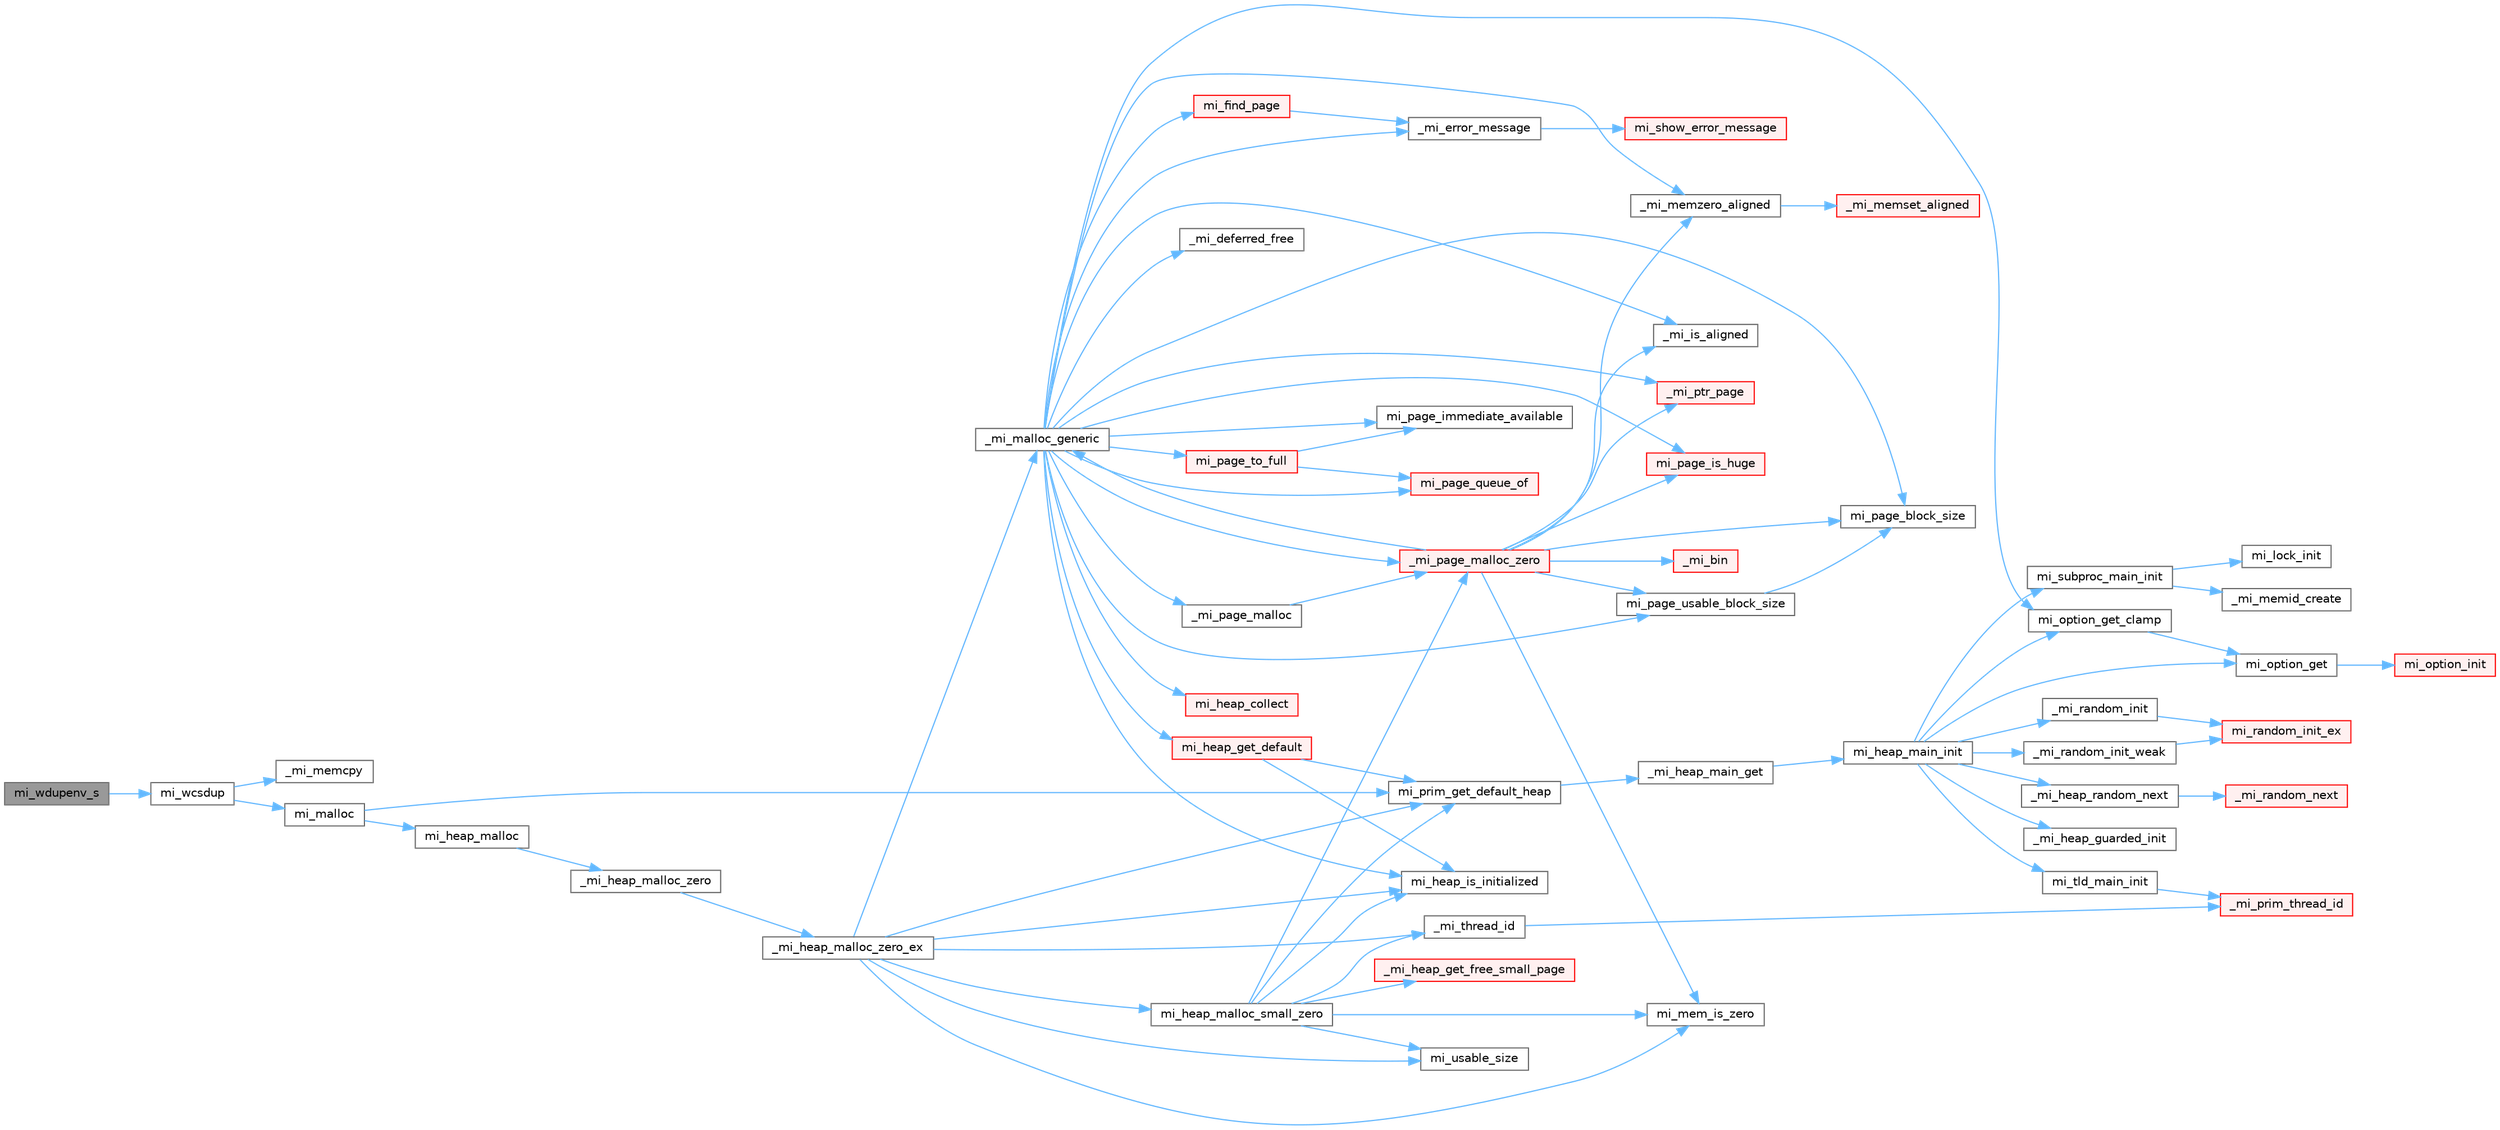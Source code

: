 digraph "mi_wdupenv_s"
{
 // LATEX_PDF_SIZE
  bgcolor="transparent";
  edge [fontname=Helvetica,fontsize=10,labelfontname=Helvetica,labelfontsize=10];
  node [fontname=Helvetica,fontsize=10,shape=box,height=0.2,width=0.4];
  rankdir="LR";
  Node1 [id="Node000001",label="mi_wdupenv_s",height=0.2,width=0.4,color="gray40", fillcolor="grey60", style="filled", fontcolor="black",tooltip=" "];
  Node1 -> Node2 [id="edge1_Node000001_Node000002",color="steelblue1",style="solid",tooltip=" "];
  Node2 [id="Node000002",label="mi_wcsdup",height=0.2,width=0.4,color="grey40", fillcolor="white", style="filled",URL="$group__posix.html#gaa9fd7f25c9ac3a20e89b33bd6e383fcf",tooltip=" "];
  Node2 -> Node3 [id="edge2_Node000002_Node000003",color="steelblue1",style="solid",tooltip=" "];
  Node3 [id="Node000003",label="_mi_memcpy",height=0.2,width=0.4,color="grey40", fillcolor="white", style="filled",URL="$_e_a_s_t_l_2packages_2mimalloc_2include_2mimalloc_2internal_8h.html#aced8405f24c39af46117066bb1633924",tooltip=" "];
  Node2 -> Node4 [id="edge3_Node000002_Node000004",color="steelblue1",style="solid",tooltip=" "];
  Node4 [id="Node000004",label="mi_malloc",height=0.2,width=0.4,color="grey40", fillcolor="white", style="filled",URL="$group__malloc.html#gae1dd97b542420c87ae085e822b1229e8",tooltip=" "];
  Node4 -> Node5 [id="edge4_Node000004_Node000005",color="steelblue1",style="solid",tooltip=" "];
  Node5 [id="Node000005",label="mi_heap_malloc",height=0.2,width=0.4,color="grey40", fillcolor="white", style="filled",URL="$group__heap.html#gab374e206c7034e0d899fb934e4f4a863",tooltip=" "];
  Node5 -> Node6 [id="edge5_Node000005_Node000006",color="steelblue1",style="solid",tooltip=" "];
  Node6 [id="Node000006",label="_mi_heap_malloc_zero",height=0.2,width=0.4,color="grey40", fillcolor="white", style="filled",URL="$alloc_8c.html#a4f6dd9bc8d4e47e98566ee77883d703e",tooltip=" "];
  Node6 -> Node7 [id="edge6_Node000006_Node000007",color="steelblue1",style="solid",tooltip=" "];
  Node7 [id="Node000007",label="_mi_heap_malloc_zero_ex",height=0.2,width=0.4,color="grey40", fillcolor="white", style="filled",URL="$alloc_8c.html#a834d11c48c89145e6844b786afa5b7f1",tooltip=" "];
  Node7 -> Node8 [id="edge7_Node000007_Node000008",color="steelblue1",style="solid",tooltip=" "];
  Node8 [id="Node000008",label="_mi_malloc_generic",height=0.2,width=0.4,color="grey40", fillcolor="white", style="filled",URL="$page_8c.html#adcb79462f17b2e37218412f941269aa7",tooltip=" "];
  Node8 -> Node9 [id="edge8_Node000008_Node000009",color="steelblue1",style="solid",tooltip=" "];
  Node9 [id="Node000009",label="_mi_deferred_free",height=0.2,width=0.4,color="grey40", fillcolor="white", style="filled",URL="$_e_a_s_t_l_2packages_2mimalloc_2include_2mimalloc_2internal_8h.html#aede81c520000cbb08ad669e096c94d51",tooltip=" "];
  Node8 -> Node10 [id="edge9_Node000008_Node000010",color="steelblue1",style="solid",tooltip=" "];
  Node10 [id="Node000010",label="_mi_error_message",height=0.2,width=0.4,color="grey40", fillcolor="white", style="filled",URL="$options_8c.html#a2bebc073bcaac71658e57bb260c2e426",tooltip=" "];
  Node10 -> Node11 [id="edge10_Node000010_Node000011",color="steelblue1",style="solid",tooltip=" "];
  Node11 [id="Node000011",label="mi_show_error_message",height=0.2,width=0.4,color="red", fillcolor="#FFF0F0", style="filled",URL="$options_8c.html#a025f32c63014753e87fd7a579d2bb8aa",tooltip=" "];
  Node8 -> Node47 [id="edge11_Node000008_Node000047",color="steelblue1",style="solid",tooltip=" "];
  Node47 [id="Node000047",label="_mi_is_aligned",height=0.2,width=0.4,color="grey40", fillcolor="white", style="filled",URL="$_e_a_s_t_l_2packages_2mimalloc_2include_2mimalloc_2internal_8h.html#ad446ae4d82cbdbd78dfbe46fa2330555",tooltip=" "];
  Node8 -> Node48 [id="edge12_Node000008_Node000048",color="steelblue1",style="solid",tooltip=" "];
  Node48 [id="Node000048",label="_mi_memzero_aligned",height=0.2,width=0.4,color="grey40", fillcolor="white", style="filled",URL="$_e_a_s_t_l_2packages_2mimalloc_2include_2mimalloc_2internal_8h.html#aa1d3beee9d492fc175ac2584e50fd8ea",tooltip=" "];
  Node48 -> Node49 [id="edge13_Node000048_Node000049",color="steelblue1",style="solid",tooltip=" "];
  Node49 [id="Node000049",label="_mi_memset_aligned",height=0.2,width=0.4,color="red", fillcolor="#FFF0F0", style="filled",URL="$_e_a_s_t_l_2packages_2mimalloc_2include_2mimalloc_2internal_8h.html#a770dbf90c89e7e7761f2f99c0fc28115",tooltip=" "];
  Node8 -> Node51 [id="edge14_Node000008_Node000051",color="steelblue1",style="solid",tooltip=" "];
  Node51 [id="Node000051",label="_mi_page_malloc",height=0.2,width=0.4,color="grey40", fillcolor="white", style="filled",URL="$alloc_8c.html#a97c32575c2b27f4dc75af2429c45819d",tooltip=" "];
  Node51 -> Node52 [id="edge15_Node000051_Node000052",color="steelblue1",style="solid",tooltip=" "];
  Node52 [id="Node000052",label="_mi_page_malloc_zero",height=0.2,width=0.4,color="red", fillcolor="#FFF0F0", style="filled",URL="$alloc_8c.html#afd278f60e743bee5d9df559422f3455b",tooltip=" "];
  Node52 -> Node53 [id="edge16_Node000052_Node000053",color="steelblue1",style="solid",tooltip=" "];
  Node53 [id="Node000053",label="_mi_bin",height=0.2,width=0.4,color="red", fillcolor="#FFF0F0", style="filled",URL="$page-queue_8c.html#a0d92abe27db4a21968468b2fe73473d6",tooltip=" "];
  Node52 -> Node47 [id="edge17_Node000052_Node000047",color="steelblue1",style="solid",tooltip=" "];
  Node52 -> Node8 [id="edge18_Node000052_Node000008",color="steelblue1",style="solid",tooltip=" "];
  Node52 -> Node48 [id="edge19_Node000052_Node000048",color="steelblue1",style="solid",tooltip=" "];
  Node52 -> Node59 [id="edge20_Node000052_Node000059",color="steelblue1",style="solid",tooltip=" "];
  Node59 [id="Node000059",label="_mi_ptr_page",height=0.2,width=0.4,color="red", fillcolor="#FFF0F0", style="filled",URL="$_e_a_s_t_l_2packages_2mimalloc_2include_2mimalloc_2internal_8h.html#acd84a462a2045538d19ecc56e6cc29f6",tooltip=" "];
  Node52 -> Node76 [id="edge21_Node000052_Node000076",color="steelblue1",style="solid",tooltip=" "];
  Node76 [id="Node000076",label="mi_mem_is_zero",height=0.2,width=0.4,color="grey40", fillcolor="white", style="filled",URL="$_e_a_s_t_l_2packages_2mimalloc_2include_2mimalloc_2internal_8h.html#a8391ae55dd6885bd38593f740fd349a4",tooltip=" "];
  Node52 -> Node74 [id="edge22_Node000052_Node000074",color="steelblue1",style="solid",tooltip=" "];
  Node74 [id="Node000074",label="mi_page_block_size",height=0.2,width=0.4,color="grey40", fillcolor="white", style="filled",URL="$_e_a_s_t_l_2packages_2mimalloc_2include_2mimalloc_2internal_8h.html#a6134893990c1f09da2b40092ceecc780",tooltip=" "];
  Node52 -> Node77 [id="edge23_Node000052_Node000077",color="steelblue1",style="solid",tooltip=" "];
  Node77 [id="Node000077",label="mi_page_is_huge",height=0.2,width=0.4,color="red", fillcolor="#FFF0F0", style="filled",URL="$_e_a_s_t_l_2packages_2mimalloc_2include_2mimalloc_2internal_8h.html#aebe1b18846bd3fc16de5b52cd2250bec",tooltip=" "];
  Node52 -> Node80 [id="edge24_Node000052_Node000080",color="steelblue1",style="solid",tooltip=" "];
  Node80 [id="Node000080",label="mi_page_usable_block_size",height=0.2,width=0.4,color="grey40", fillcolor="white", style="filled",URL="$_e_a_s_t_l_2packages_2mimalloc_2include_2mimalloc_2internal_8h.html#a432abca03d059a7d40d8d39617afc8f7",tooltip=" "];
  Node80 -> Node74 [id="edge25_Node000080_Node000074",color="steelblue1",style="solid",tooltip=" "];
  Node8 -> Node52 [id="edge26_Node000008_Node000052",color="steelblue1",style="solid",tooltip=" "];
  Node8 -> Node59 [id="edge27_Node000008_Node000059",color="steelblue1",style="solid",tooltip=" "];
  Node8 -> Node84 [id="edge28_Node000008_Node000084",color="steelblue1",style="solid",tooltip=" "];
  Node84 [id="Node000084",label="mi_find_page",height=0.2,width=0.4,color="red", fillcolor="#FFF0F0", style="filled",URL="$page_8c.html#aeaa06e36da1cb82dbf0f99e7742ecff8",tooltip=" "];
  Node84 -> Node10 [id="edge29_Node000084_Node000010",color="steelblue1",style="solid",tooltip=" "];
  Node8 -> Node396 [id="edge30_Node000008_Node000396",color="steelblue1",style="solid",tooltip=" "];
  Node396 [id="Node000396",label="mi_heap_collect",height=0.2,width=0.4,color="red", fillcolor="#FFF0F0", style="filled",URL="$group__heap.html#ga7922f7495cde30b1984d0e6072419298",tooltip="Release outstanding resources in a specific heap."];
  Node8 -> Node408 [id="edge31_Node000008_Node000408",color="steelblue1",style="solid",tooltip=" "];
  Node408 [id="Node000408",label="mi_heap_get_default",height=0.2,width=0.4,color="red", fillcolor="#FFF0F0", style="filled",URL="$group__heap.html#ga14c667a6e2c5d28762d8cb7d4e057909",tooltip=" "];
  Node408 -> Node398 [id="edge32_Node000408_Node000398",color="steelblue1",style="solid",tooltip=" "];
  Node398 [id="Node000398",label="mi_heap_is_initialized",height=0.2,width=0.4,color="grey40", fillcolor="white", style="filled",URL="$_e_a_s_t_l_2packages_2mimalloc_2include_2mimalloc_2internal_8h.html#a320c7d8a15c57974d3b105558a2a55e6",tooltip=" "];
  Node408 -> Node311 [id="edge33_Node000408_Node000311",color="steelblue1",style="solid",tooltip=" "];
  Node311 [id="Node000311",label="mi_prim_get_default_heap",height=0.2,width=0.4,color="grey40", fillcolor="white", style="filled",URL="$prim_8h.html#a986e62564728229db3ccecbd6e97fd98",tooltip=" "];
  Node311 -> Node312 [id="edge34_Node000311_Node000312",color="steelblue1",style="solid",tooltip=" "];
  Node312 [id="Node000312",label="_mi_heap_main_get",height=0.2,width=0.4,color="grey40", fillcolor="white", style="filled",URL="$_e_a_s_t_l_2packages_2mimalloc_2src_2init_8c.html#a1feeb4148fb048caf23361152895a55c",tooltip=" "];
  Node312 -> Node313 [id="edge35_Node000312_Node000313",color="steelblue1",style="solid",tooltip=" "];
  Node313 [id="Node000313",label="mi_heap_main_init",height=0.2,width=0.4,color="grey40", fillcolor="white", style="filled",URL="$_e_a_s_t_l_2packages_2mimalloc_2src_2init_8c.html#a5d8b12ae7942ecf3eb4e8ffd313a263a",tooltip=" "];
  Node313 -> Node314 [id="edge36_Node000313_Node000314",color="steelblue1",style="solid",tooltip=" "];
  Node314 [id="Node000314",label="_mi_heap_guarded_init",height=0.2,width=0.4,color="grey40", fillcolor="white", style="filled",URL="$_e_a_s_t_l_2packages_2mimalloc_2src_2init_8c.html#a70e3672a1e08dcb5e7e311d403693394",tooltip=" "];
  Node313 -> Node86 [id="edge37_Node000313_Node000086",color="steelblue1",style="solid",tooltip=" "];
  Node86 [id="Node000086",label="_mi_heap_random_next",height=0.2,width=0.4,color="grey40", fillcolor="white", style="filled",URL="$heap_8c.html#a68ddb5f2c595ea9d4e8d450342b4713c",tooltip=" "];
  Node86 -> Node87 [id="edge38_Node000086_Node000087",color="steelblue1",style="solid",tooltip=" "];
  Node87 [id="Node000087",label="_mi_random_next",height=0.2,width=0.4,color="red", fillcolor="#FFF0F0", style="filled",URL="$random_8c.html#ae7c0ab020aad85edd43240680cc4f76e",tooltip=" "];
  Node313 -> Node315 [id="edge39_Node000313_Node000315",color="steelblue1",style="solid",tooltip=" "];
  Node315 [id="Node000315",label="_mi_random_init",height=0.2,width=0.4,color="grey40", fillcolor="white", style="filled",URL="$random_8c.html#aca9dc8a900f1b727e326063778b2eee1",tooltip=" "];
  Node315 -> Node316 [id="edge40_Node000315_Node000316",color="steelblue1",style="solid",tooltip=" "];
  Node316 [id="Node000316",label="mi_random_init_ex",height=0.2,width=0.4,color="red", fillcolor="#FFF0F0", style="filled",URL="$random_8c.html#ab23662b29a587205a8f597fa5a2e1de6",tooltip=" "];
  Node313 -> Node324 [id="edge41_Node000313_Node000324",color="steelblue1",style="solid",tooltip=" "];
  Node324 [id="Node000324",label="_mi_random_init_weak",height=0.2,width=0.4,color="grey40", fillcolor="white", style="filled",URL="$random_8c.html#a6bfdbdbf180aa56ff5697e0f2e3ca49a",tooltip=" "];
  Node324 -> Node316 [id="edge42_Node000324_Node000316",color="steelblue1",style="solid",tooltip=" "];
  Node313 -> Node13 [id="edge43_Node000313_Node000013",color="steelblue1",style="solid",tooltip=" "];
  Node13 [id="Node000013",label="mi_option_get",height=0.2,width=0.4,color="grey40", fillcolor="white", style="filled",URL="$group__options.html#ga7e8af195cc81d3fa64ccf2662caa565a",tooltip=" "];
  Node13 -> Node14 [id="edge44_Node000013_Node000014",color="steelblue1",style="solid",tooltip=" "];
  Node14 [id="Node000014",label="mi_option_init",height=0.2,width=0.4,color="red", fillcolor="#FFF0F0", style="filled",URL="$options_8c.html#a61970c5b942f29a5dea8a39742421cfe",tooltip=" "];
  Node313 -> Node249 [id="edge45_Node000313_Node000249",color="steelblue1",style="solid",tooltip=" "];
  Node249 [id="Node000249",label="mi_option_get_clamp",height=0.2,width=0.4,color="grey40", fillcolor="white", style="filled",URL="$group__options.html#ga96ad9c406338bd314cfe878cfc9bf723",tooltip=" "];
  Node249 -> Node13 [id="edge46_Node000249_Node000013",color="steelblue1",style="solid",tooltip=" "];
  Node313 -> Node325 [id="edge47_Node000313_Node000325",color="steelblue1",style="solid",tooltip=" "];
  Node325 [id="Node000325",label="mi_subproc_main_init",height=0.2,width=0.4,color="grey40", fillcolor="white", style="filled",URL="$_e_a_s_t_l_2packages_2mimalloc_2src_2init_8c.html#a51b6f4fa5d8cbde3881bf41e2a9d7a73",tooltip=" "];
  Node325 -> Node230 [id="edge48_Node000325_Node000230",color="steelblue1",style="solid",tooltip=" "];
  Node230 [id="Node000230",label="_mi_memid_create",height=0.2,width=0.4,color="grey40", fillcolor="white", style="filled",URL="$_e_a_s_t_l_2packages_2mimalloc_2include_2mimalloc_2internal_8h.html#a666352100ead3b22c4cd8ac803b1b1f8",tooltip=" "];
  Node325 -> Node326 [id="edge49_Node000325_Node000326",color="steelblue1",style="solid",tooltip=" "];
  Node326 [id="Node000326",label="mi_lock_init",height=0.2,width=0.4,color="grey40", fillcolor="white", style="filled",URL="$_e_a_s_t_l_2packages_2mimalloc_2include_2mimalloc_2atomic_8h.html#a0aad6b1ce67a3a8f2c712d86cadc125e",tooltip=" "];
  Node313 -> Node327 [id="edge50_Node000313_Node000327",color="steelblue1",style="solid",tooltip=" "];
  Node327 [id="Node000327",label="mi_tld_main_init",height=0.2,width=0.4,color="grey40", fillcolor="white", style="filled",URL="$_e_a_s_t_l_2packages_2mimalloc_2src_2init_8c.html#a5b314759773d0dc745240cdf90e7f1b0",tooltip=" "];
  Node327 -> Node29 [id="edge51_Node000327_Node000029",color="steelblue1",style="solid",tooltip=" "];
  Node29 [id="Node000029",label="_mi_prim_thread_id",height=0.2,width=0.4,color="red", fillcolor="#FFF0F0", style="filled",URL="$prim_8h.html#a3875c92cbb791d0a7c69bc1fd2df6804",tooltip=" "];
  Node8 -> Node398 [id="edge52_Node000008_Node000398",color="steelblue1",style="solid",tooltip=" "];
  Node8 -> Node249 [id="edge53_Node000008_Node000249",color="steelblue1",style="solid",tooltip=" "];
  Node8 -> Node74 [id="edge54_Node000008_Node000074",color="steelblue1",style="solid",tooltip=" "];
  Node8 -> Node111 [id="edge55_Node000008_Node000111",color="steelblue1",style="solid",tooltip=" "];
  Node111 [id="Node000111",label="mi_page_immediate_available",height=0.2,width=0.4,color="grey40", fillcolor="white", style="filled",URL="$_e_a_s_t_l_2packages_2mimalloc_2include_2mimalloc_2internal_8h.html#a87596f606325115ec4f43046dfd3d64a",tooltip=" "];
  Node8 -> Node77 [id="edge56_Node000008_Node000077",color="steelblue1",style="solid",tooltip=" "];
  Node8 -> Node270 [id="edge57_Node000008_Node000270",color="steelblue1",style="solid",tooltip=" "];
  Node270 [id="Node000270",label="mi_page_queue_of",height=0.2,width=0.4,color="red", fillcolor="#FFF0F0", style="filled",URL="$page-queue_8c.html#a59942bb22e34833289b85a5c70d81f97",tooltip=" "];
  Node8 -> Node388 [id="edge58_Node000008_Node000388",color="steelblue1",style="solid",tooltip=" "];
  Node388 [id="Node000388",label="mi_page_to_full",height=0.2,width=0.4,color="red", fillcolor="#FFF0F0", style="filled",URL="$page_8c.html#afb25978212749e522404ee1f2dd1a6d4",tooltip=" "];
  Node388 -> Node111 [id="edge59_Node000388_Node000111",color="steelblue1",style="solid",tooltip=" "];
  Node388 -> Node270 [id="edge60_Node000388_Node000270",color="steelblue1",style="solid",tooltip=" "];
  Node8 -> Node80 [id="edge61_Node000008_Node000080",color="steelblue1",style="solid",tooltip=" "];
  Node7 -> Node28 [id="edge62_Node000007_Node000028",color="steelblue1",style="solid",tooltip=" "];
  Node28 [id="Node000028",label="_mi_thread_id",height=0.2,width=0.4,color="grey40", fillcolor="white", style="filled",URL="$_e_a_s_t_l_2packages_2mimalloc_2src_2init_8c.html#a43068a36d7dea6ccf1e3558a27e22993",tooltip=" "];
  Node28 -> Node29 [id="edge63_Node000028_Node000029",color="steelblue1",style="solid",tooltip=" "];
  Node7 -> Node398 [id="edge64_Node000007_Node000398",color="steelblue1",style="solid",tooltip=" "];
  Node7 -> Node454 [id="edge65_Node000007_Node000454",color="steelblue1",style="solid",tooltip=" "];
  Node454 [id="Node000454",label="mi_heap_malloc_small_zero",height=0.2,width=0.4,color="grey40", fillcolor="white", style="filled",URL="$alloc_8c.html#aab0e350e54f352e66a6e8e161ac1cfbb",tooltip=" "];
  Node454 -> Node455 [id="edge66_Node000454_Node000455",color="steelblue1",style="solid",tooltip=" "];
  Node455 [id="Node000455",label="_mi_heap_get_free_small_page",height=0.2,width=0.4,color="red", fillcolor="#FFF0F0", style="filled",URL="$_e_a_s_t_l_2packages_2mimalloc_2include_2mimalloc_2internal_8h.html#a5ab9d8fb17d6213eb9789008e8d69ac1",tooltip=" "];
  Node454 -> Node52 [id="edge67_Node000454_Node000052",color="steelblue1",style="solid",tooltip=" "];
  Node454 -> Node28 [id="edge68_Node000454_Node000028",color="steelblue1",style="solid",tooltip=" "];
  Node454 -> Node398 [id="edge69_Node000454_Node000398",color="steelblue1",style="solid",tooltip=" "];
  Node454 -> Node76 [id="edge70_Node000454_Node000076",color="steelblue1",style="solid",tooltip=" "];
  Node454 -> Node311 [id="edge71_Node000454_Node000311",color="steelblue1",style="solid",tooltip=" "];
  Node454 -> Node456 [id="edge72_Node000454_Node000456",color="steelblue1",style="solid",tooltip=" "];
  Node456 [id="Node000456",label="mi_usable_size",height=0.2,width=0.4,color="grey40", fillcolor="white", style="filled",URL="$group__extended.html#ga089c859d9eddc5f9b4bd946cd53cebee",tooltip=" "];
  Node7 -> Node76 [id="edge73_Node000007_Node000076",color="steelblue1",style="solid",tooltip=" "];
  Node7 -> Node311 [id="edge74_Node000007_Node000311",color="steelblue1",style="solid",tooltip=" "];
  Node7 -> Node456 [id="edge75_Node000007_Node000456",color="steelblue1",style="solid",tooltip=" "];
  Node4 -> Node311 [id="edge76_Node000004_Node000311",color="steelblue1",style="solid",tooltip=" "];
}
